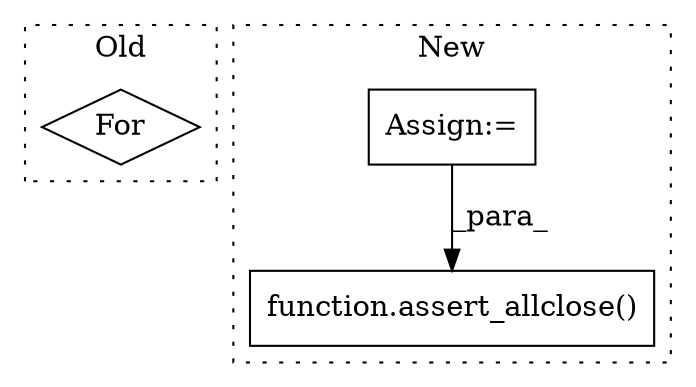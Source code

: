 digraph G {
subgraph cluster0 {
1 [label="For" a="107" s="16628,16664" l="4,40" shape="diamond"];
label = "Old";
style="dotted";
}
subgraph cluster1 {
2 [label="function.assert_allclose()" a="75" s="17624,17659" l="16,21" shape="box"];
3 [label="Assign:=" a="68" s="17084" l="3" shape="box"];
label = "New";
style="dotted";
}
3 -> 2 [label="_para_"];
}